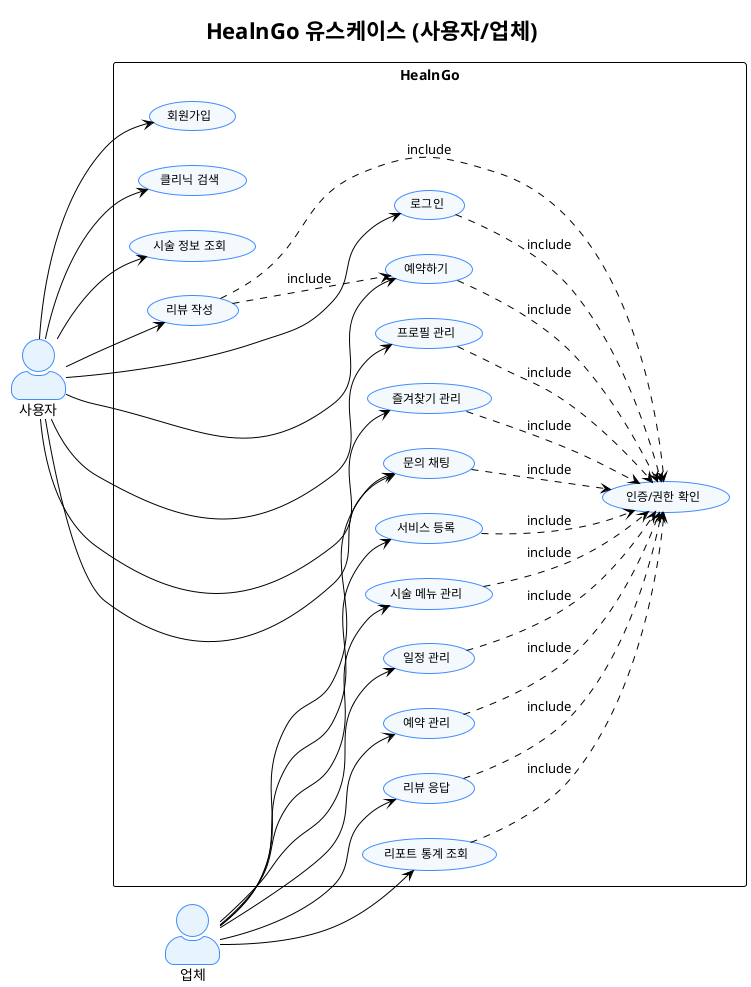 @startuml
!theme plain
left to right direction

' 폰트 문제 있으면 awesome -> stickman
skinparam actorStyle awesome

skinparam usecase {
  BackgroundColor #F4F9FD
  BorderColor #3F8CFF
  FontSize 12
}
skinparam actor {
  BackgroundColor #E8F4FD
  BorderColor #3F8CFF
  FontSize 14
}

title HealnGo 유스케이스 (사용자/업체)

actor "사용자" as User
actor "업체" as Partner

rectangle "HealnGo" {
  (인증/권한 확인) as UC_AUTH

  (회원가입) as UC_SIGNUP
  (로그인) as UC_LOGIN
  (프로필 관리) as UC_PROFILE
  (클리닉 검색) as UC_SEARCH
  (시술 정보 조회) as UC_VIEW
  (리뷰 작성) as UC_REVIEW
  (예약하기) as UC_BOOK
  (즐겨찾기 관리) as UC_FAV
  (문의 채팅) as UC_CHAT

  (서비스 등록) as UC_VENDOR_APPLY
  (시술 메뉴 관리) as UC_MENU
  (일정 관리) as UC_SCHEDULE
  (예약 관리) as UC_RES_MGMT
  (리뷰 응답) as UC_REPLY
  (리포트 통계 조회) as UC_METRIC

  User --> UC_SEARCH
  User --> UC_VIEW
  User --> UC_BOOK
  User --> UC_REVIEW
  User --> UC_FAV
  User --> UC_CHAT
  User --> UC_PROFILE
  User --> UC_SIGNUP
  User --> UC_LOGIN

  Partner --> UC_VENDOR_APPLY
  Partner --> UC_MENU
  Partner --> UC_SCHEDULE
  Partner --> UC_RES_MGMT
  Partner --> UC_REPLY
  Partner --> UC_METRIC
  Partner --> UC_CHAT

  UC_LOGIN ..> UC_AUTH : «include»
  UC_PROFILE ..> UC_AUTH : «include»
  UC_FAV ..> UC_AUTH : «include»
  UC_BOOK ..> UC_AUTH : «include»
  UC_CHAT ..> UC_AUTH : «include»
  UC_REVIEW ..> UC_AUTH : «include»
  UC_REVIEW ..> UC_BOOK : «include»
  UC_MENU ..> UC_AUTH : «include»
  UC_SCHEDULE ..> UC_AUTH : «include»
  UC_RES_MGMT ..> UC_AUTH : «include»
  UC_REPLY ..> UC_AUTH : «include»
  UC_METRIC ..> UC_AUTH : «include»
  UC_VENDOR_APPLY ..> UC_AUTH : «include»

}
@enduml
